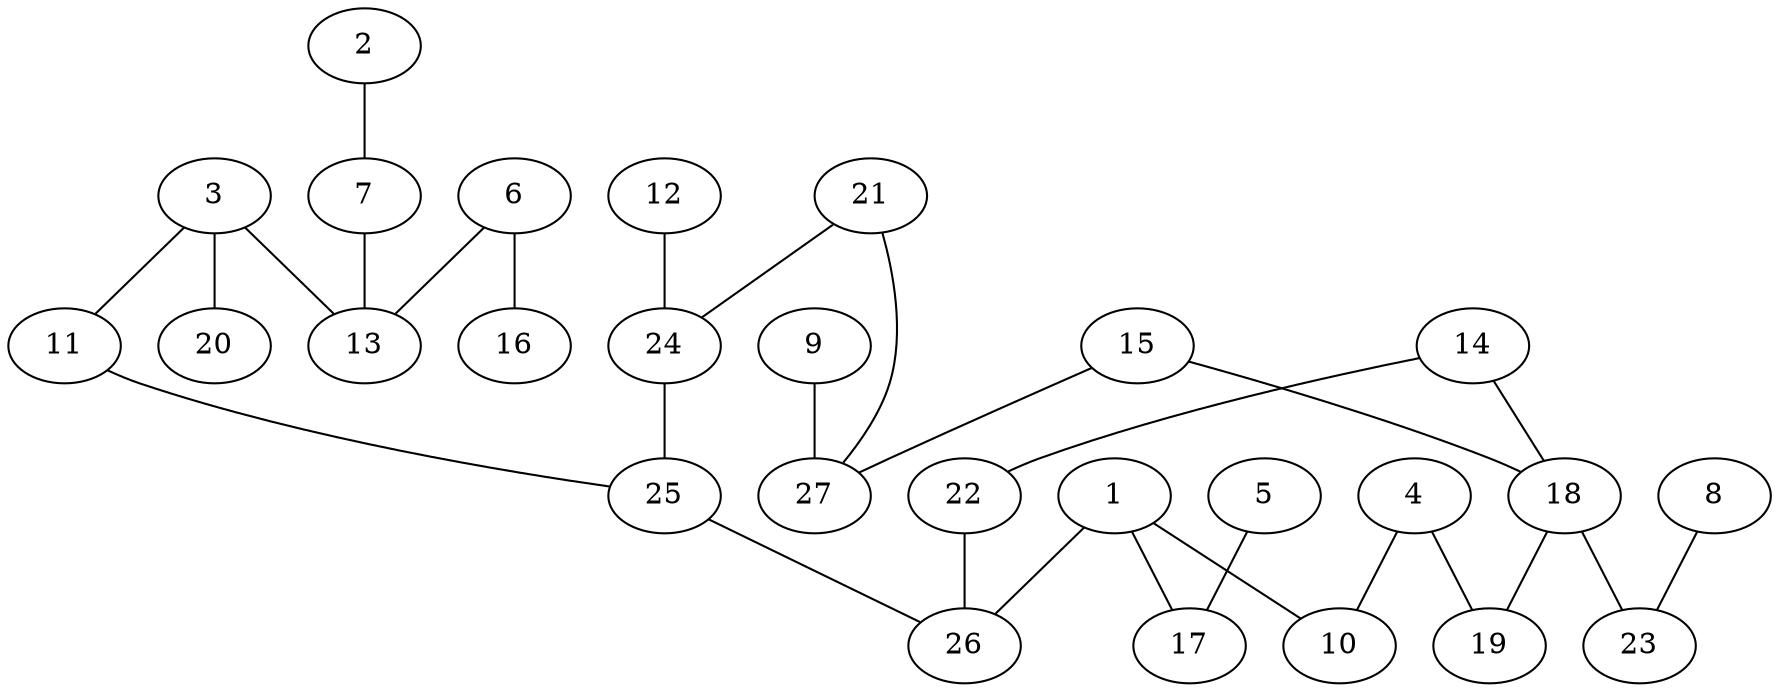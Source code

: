 graph generated_Graph {
1 -- 26;
1 -- 10;
1 -- 17;
2 -- 7;
3 -- 11;
3 -- 13;
3 -- 20;
4 -- 19;
4 -- 10;
5 -- 17;
6 -- 13;
6 -- 16;
7 -- 13;
8 -- 23;
9 -- 27;
11 -- 25;
12 -- 24;
14 -- 22;
14 -- 18;
15 -- 18;
15 -- 27;
18 -- 19;
18 -- 23;
21 -- 27;
21 -- 24;
22 -- 26;
24 -- 25;
25 -- 26;
}